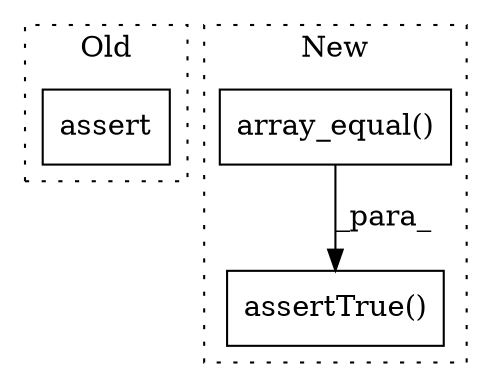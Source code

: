 digraph G {
subgraph cluster0 {
1 [label="assert" a="65" s="3075" l="7" shape="box"];
label = "Old";
style="dotted";
}
subgraph cluster1 {
2 [label="array_equal()" a="75" s="2817,2928" l="15,1" shape="box"];
3 [label="assertTrue()" a="75" s="2801,2929" l="16,1" shape="box"];
label = "New";
style="dotted";
}
2 -> 3 [label="_para_"];
}